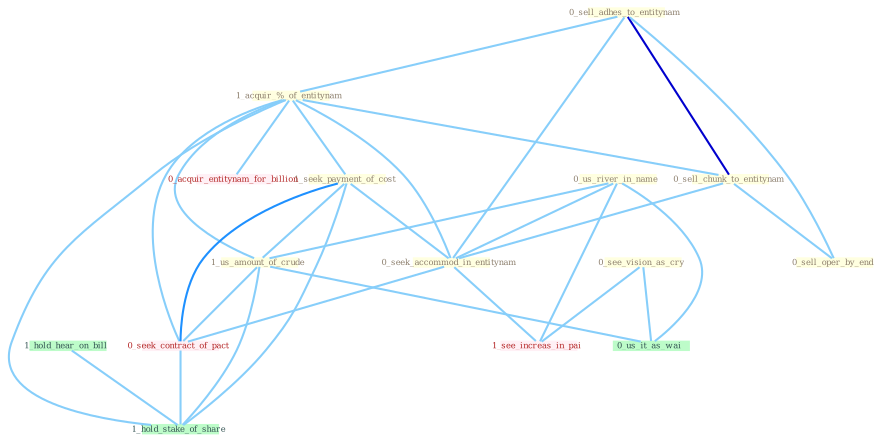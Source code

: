 Graph G{ 
    node
    [shape=polygon,style=filled,width=.5,height=.06,color="#BDFCC9",fixedsize=true,fontsize=4,
    fontcolor="#2f4f4f"];
    {node
    [color="#ffffe0", fontcolor="#8b7d6b"] "0_us_river_in_name " "0_sell_adhes_to_entitynam " "1_acquir_%_of_entitynam " "0_sell_chunk_to_entitynam " "0_sell_oper_by_end " "1_seek_payment_of_cost " "0_seek_accommod_in_entitynam " "1_us_amount_of_crude " "0_see_vision_as_cry "}
{node [color="#fff0f5", fontcolor="#b22222"] "0_seek_contract_of_pact " "0_acquir_entitynam_for_billion " "1_see_increas_in_pai "}
edge [color="#B0E2FF"];

	"0_us_river_in_name " -- "0_seek_accommod_in_entitynam " [w="1", color="#87cefa" ];
	"0_us_river_in_name " -- "1_us_amount_of_crude " [w="1", color="#87cefa" ];
	"0_us_river_in_name " -- "0_us_it_as_wai " [w="1", color="#87cefa" ];
	"0_us_river_in_name " -- "1_see_increas_in_pai " [w="1", color="#87cefa" ];
	"0_sell_adhes_to_entitynam " -- "1_acquir_%_of_entitynam " [w="1", color="#87cefa" ];
	"0_sell_adhes_to_entitynam " -- "0_sell_chunk_to_entitynam " [w="3", color="#0000cd" , len=0.6];
	"0_sell_adhes_to_entitynam " -- "0_sell_oper_by_end " [w="1", color="#87cefa" ];
	"0_sell_adhes_to_entitynam " -- "0_seek_accommod_in_entitynam " [w="1", color="#87cefa" ];
	"1_acquir_%_of_entitynam " -- "0_sell_chunk_to_entitynam " [w="1", color="#87cefa" ];
	"1_acquir_%_of_entitynam " -- "1_seek_payment_of_cost " [w="1", color="#87cefa" ];
	"1_acquir_%_of_entitynam " -- "0_seek_accommod_in_entitynam " [w="1", color="#87cefa" ];
	"1_acquir_%_of_entitynam " -- "1_us_amount_of_crude " [w="1", color="#87cefa" ];
	"1_acquir_%_of_entitynam " -- "0_seek_contract_of_pact " [w="1", color="#87cefa" ];
	"1_acquir_%_of_entitynam " -- "0_acquir_entitynam_for_billion " [w="1", color="#87cefa" ];
	"1_acquir_%_of_entitynam " -- "1_hold_stake_of_share " [w="1", color="#87cefa" ];
	"0_sell_chunk_to_entitynam " -- "0_sell_oper_by_end " [w="1", color="#87cefa" ];
	"0_sell_chunk_to_entitynam " -- "0_seek_accommod_in_entitynam " [w="1", color="#87cefa" ];
	"1_seek_payment_of_cost " -- "0_seek_accommod_in_entitynam " [w="1", color="#87cefa" ];
	"1_seek_payment_of_cost " -- "1_us_amount_of_crude " [w="1", color="#87cefa" ];
	"1_seek_payment_of_cost " -- "0_seek_contract_of_pact " [w="2", color="#1e90ff" , len=0.8];
	"1_seek_payment_of_cost " -- "1_hold_stake_of_share " [w="1", color="#87cefa" ];
	"0_seek_accommod_in_entitynam " -- "0_seek_contract_of_pact " [w="1", color="#87cefa" ];
	"0_seek_accommod_in_entitynam " -- "1_see_increas_in_pai " [w="1", color="#87cefa" ];
	"1_us_amount_of_crude " -- "0_seek_contract_of_pact " [w="1", color="#87cefa" ];
	"1_us_amount_of_crude " -- "0_us_it_as_wai " [w="1", color="#87cefa" ];
	"1_us_amount_of_crude " -- "1_hold_stake_of_share " [w="1", color="#87cefa" ];
	"0_see_vision_as_cry " -- "0_us_it_as_wai " [w="1", color="#87cefa" ];
	"0_see_vision_as_cry " -- "1_see_increas_in_pai " [w="1", color="#87cefa" ];
	"0_seek_contract_of_pact " -- "1_hold_stake_of_share " [w="1", color="#87cefa" ];
	"1_hold_hear_on_bill " -- "1_hold_stake_of_share " [w="1", color="#87cefa" ];
}